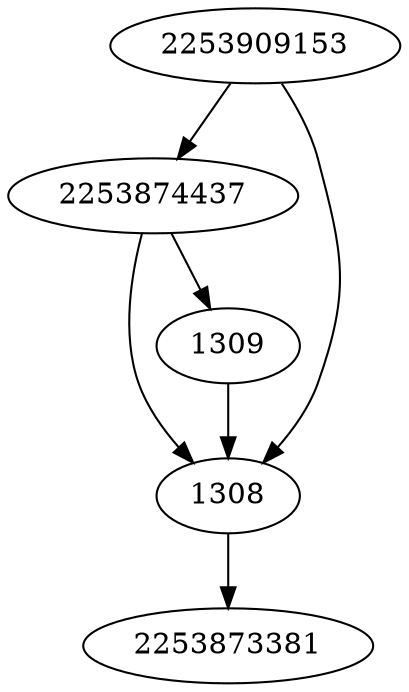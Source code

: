strict digraph  {
2253909153;
2253874437;
2253873381;
1308;
1309;
2253909153 -> 2253874437;
2253909153 -> 1308;
2253874437 -> 1309;
2253874437 -> 1308;
1308 -> 2253873381;
1309 -> 1308;
}
